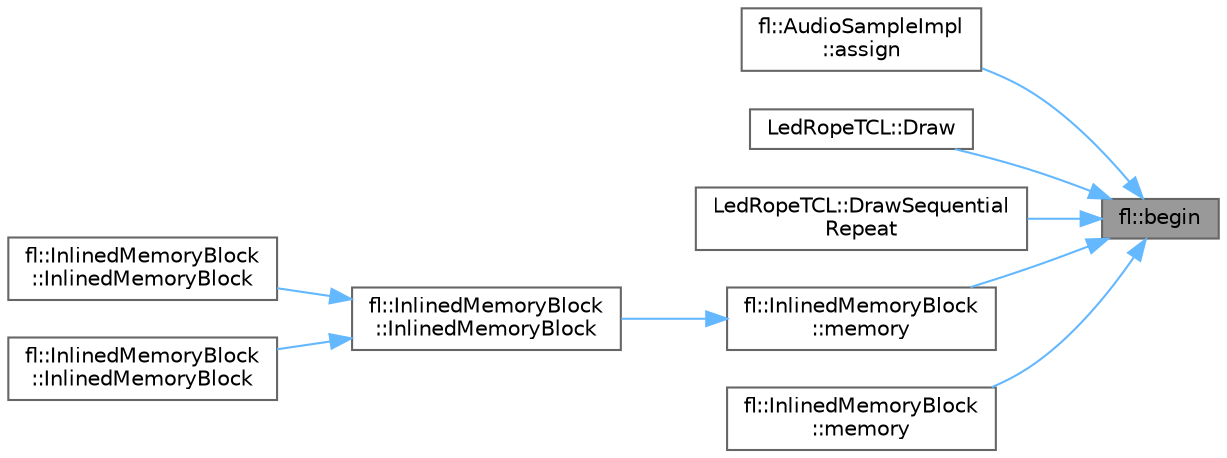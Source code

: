 digraph "fl::begin"
{
 // INTERACTIVE_SVG=YES
 // LATEX_PDF_SIZE
  bgcolor="transparent";
  edge [fontname=Helvetica,fontsize=10,labelfontname=Helvetica,labelfontsize=10];
  node [fontname=Helvetica,fontsize=10,shape=box,height=0.2,width=0.4];
  rankdir="RL";
  Node1 [id="Node000001",label="fl::begin",height=0.2,width=0.4,color="gray40", fillcolor="grey60", style="filled", fontcolor="black",tooltip=" "];
  Node1 -> Node2 [id="edge1_Node000001_Node000002",dir="back",color="steelblue1",style="solid",tooltip=" "];
  Node2 [id="Node000002",label="fl::AudioSampleImpl\l::assign",height=0.2,width=0.4,color="grey40", fillcolor="white", style="filled",URL="$da/d39/classfl_1_1_audio_sample_impl_a4680a44dd27a3029862a21c3dbe9ac75.html#a4680a44dd27a3029862a21c3dbe9ac75",tooltip=" "];
  Node1 -> Node3 [id="edge2_Node000001_Node000003",dir="back",color="steelblue1",style="solid",tooltip=" "];
  Node3 [id="Node000003",label="LedRopeTCL::Draw",height=0.2,width=0.4,color="grey40", fillcolor="white", style="filled",URL="$d4/df6/class_led_rope_t_c_l_a842cac2350fad4c68d21d232f6a8a4c0.html#a842cac2350fad4c68d21d232f6a8a4c0",tooltip=" "];
  Node1 -> Node4 [id="edge3_Node000001_Node000004",dir="back",color="steelblue1",style="solid",tooltip=" "];
  Node4 [id="Node000004",label="LedRopeTCL::DrawSequential\lRepeat",height=0.2,width=0.4,color="grey40", fillcolor="white", style="filled",URL="$d4/df6/class_led_rope_t_c_l_a90f6e3d74b585d37be799107d77421c8.html#a90f6e3d74b585d37be799107d77421c8",tooltip=" "];
  Node1 -> Node5 [id="edge4_Node000001_Node000005",dir="back",color="steelblue1",style="solid",tooltip=" "];
  Node5 [id="Node000005",label="fl::InlinedMemoryBlock\l::memory",height=0.2,width=0.4,color="grey40", fillcolor="white", style="filled",URL="$da/dc5/structfl_1_1_inlined_memory_block_ac7adc8a37e4bb8a399eb2e32c85409ef.html#ac7adc8a37e4bb8a399eb2e32c85409ef",tooltip=" "];
  Node5 -> Node6 [id="edge5_Node000005_Node000006",dir="back",color="steelblue1",style="solid",tooltip=" "];
  Node6 [id="Node000006",label="fl::InlinedMemoryBlock\l::InlinedMemoryBlock",height=0.2,width=0.4,color="grey40", fillcolor="white", style="filled",URL="$da/dc5/structfl_1_1_inlined_memory_block_a370979774a0628532f1f3b430b4ce72f.html#a370979774a0628532f1f3b430b4ce72f",tooltip=" "];
  Node6 -> Node7 [id="edge6_Node000006_Node000007",dir="back",color="steelblue1",style="solid",tooltip=" "];
  Node7 [id="Node000007",label="fl::InlinedMemoryBlock\l::InlinedMemoryBlock",height=0.2,width=0.4,color="grey40", fillcolor="white", style="filled",URL="$da/dc5/structfl_1_1_inlined_memory_block_a48954e935c3ab9e17b3c63b3afa408fa.html#a48954e935c3ab9e17b3c63b3afa408fa",tooltip=" "];
  Node6 -> Node8 [id="edge7_Node000006_Node000008",dir="back",color="steelblue1",style="solid",tooltip=" "];
  Node8 [id="Node000008",label="fl::InlinedMemoryBlock\l::InlinedMemoryBlock",height=0.2,width=0.4,color="grey40", fillcolor="white", style="filled",URL="$da/dc5/structfl_1_1_inlined_memory_block_a37a0d53ec33ec1920a4318c2d9858130.html#a37a0d53ec33ec1920a4318c2d9858130",tooltip=" "];
  Node1 -> Node9 [id="edge8_Node000001_Node000009",dir="back",color="steelblue1",style="solid",tooltip=" "];
  Node9 [id="Node000009",label="fl::InlinedMemoryBlock\l::memory",height=0.2,width=0.4,color="grey40", fillcolor="white", style="filled",URL="$da/dc5/structfl_1_1_inlined_memory_block_a759bc2cb1ad7fd34a6a86d228bd18281.html#a759bc2cb1ad7fd34a6a86d228bd18281",tooltip=" "];
}
